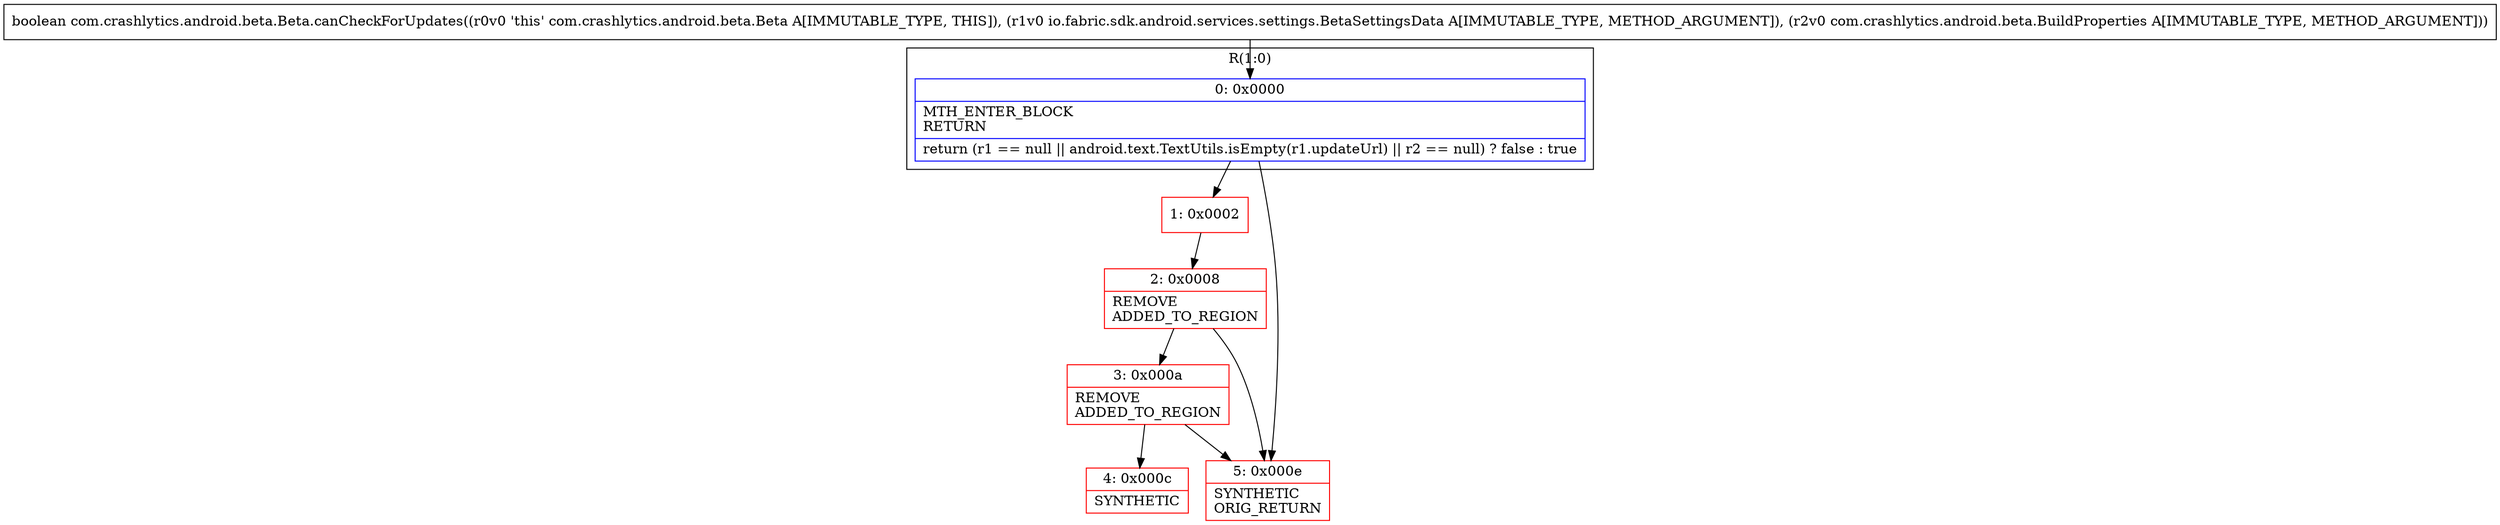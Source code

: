 digraph "CFG forcom.crashlytics.android.beta.Beta.canCheckForUpdates(Lio\/fabric\/sdk\/android\/services\/settings\/BetaSettingsData;Lcom\/crashlytics\/android\/beta\/BuildProperties;)Z" {
subgraph cluster_Region_1703618647 {
label = "R(1:0)";
node [shape=record,color=blue];
Node_0 [shape=record,label="{0\:\ 0x0000|MTH_ENTER_BLOCK\lRETURN\l|return (r1 == null \|\| android.text.TextUtils.isEmpty(r1.updateUrl) \|\| r2 == null) ? false : true\l}"];
}
Node_1 [shape=record,color=red,label="{1\:\ 0x0002}"];
Node_2 [shape=record,color=red,label="{2\:\ 0x0008|REMOVE\lADDED_TO_REGION\l}"];
Node_3 [shape=record,color=red,label="{3\:\ 0x000a|REMOVE\lADDED_TO_REGION\l}"];
Node_4 [shape=record,color=red,label="{4\:\ 0x000c|SYNTHETIC\l}"];
Node_5 [shape=record,color=red,label="{5\:\ 0x000e|SYNTHETIC\lORIG_RETURN\l}"];
MethodNode[shape=record,label="{boolean com.crashlytics.android.beta.Beta.canCheckForUpdates((r0v0 'this' com.crashlytics.android.beta.Beta A[IMMUTABLE_TYPE, THIS]), (r1v0 io.fabric.sdk.android.services.settings.BetaSettingsData A[IMMUTABLE_TYPE, METHOD_ARGUMENT]), (r2v0 com.crashlytics.android.beta.BuildProperties A[IMMUTABLE_TYPE, METHOD_ARGUMENT])) }"];
MethodNode -> Node_0;
Node_0 -> Node_1;
Node_0 -> Node_5;
Node_1 -> Node_2;
Node_2 -> Node_3;
Node_2 -> Node_5;
Node_3 -> Node_4;
Node_3 -> Node_5;
}


